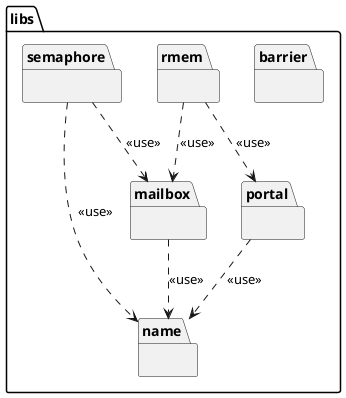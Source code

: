 @startuml

namespace libs {
	namespace barrier {
	}

	namespace name {
	}

	namespace mailbox {
	}

	namespace portal {
	}

	namespace rmem {
	}
  
	namespace semaphore {
	}

	libs.mailbox   ..> libs.name    : <<use>>
	libs.portal    ..> libs.name    : <<use>>
	libs.rmem      ..> libs.mailbox : <<use>>
	libs.rmem      ..> libs.portal  : <<use>>
  libs.semaphore ..> libs.name    : <<use>>
	libs.semaphore ..> libs.mailbox : <<use>>
}

@enduml
